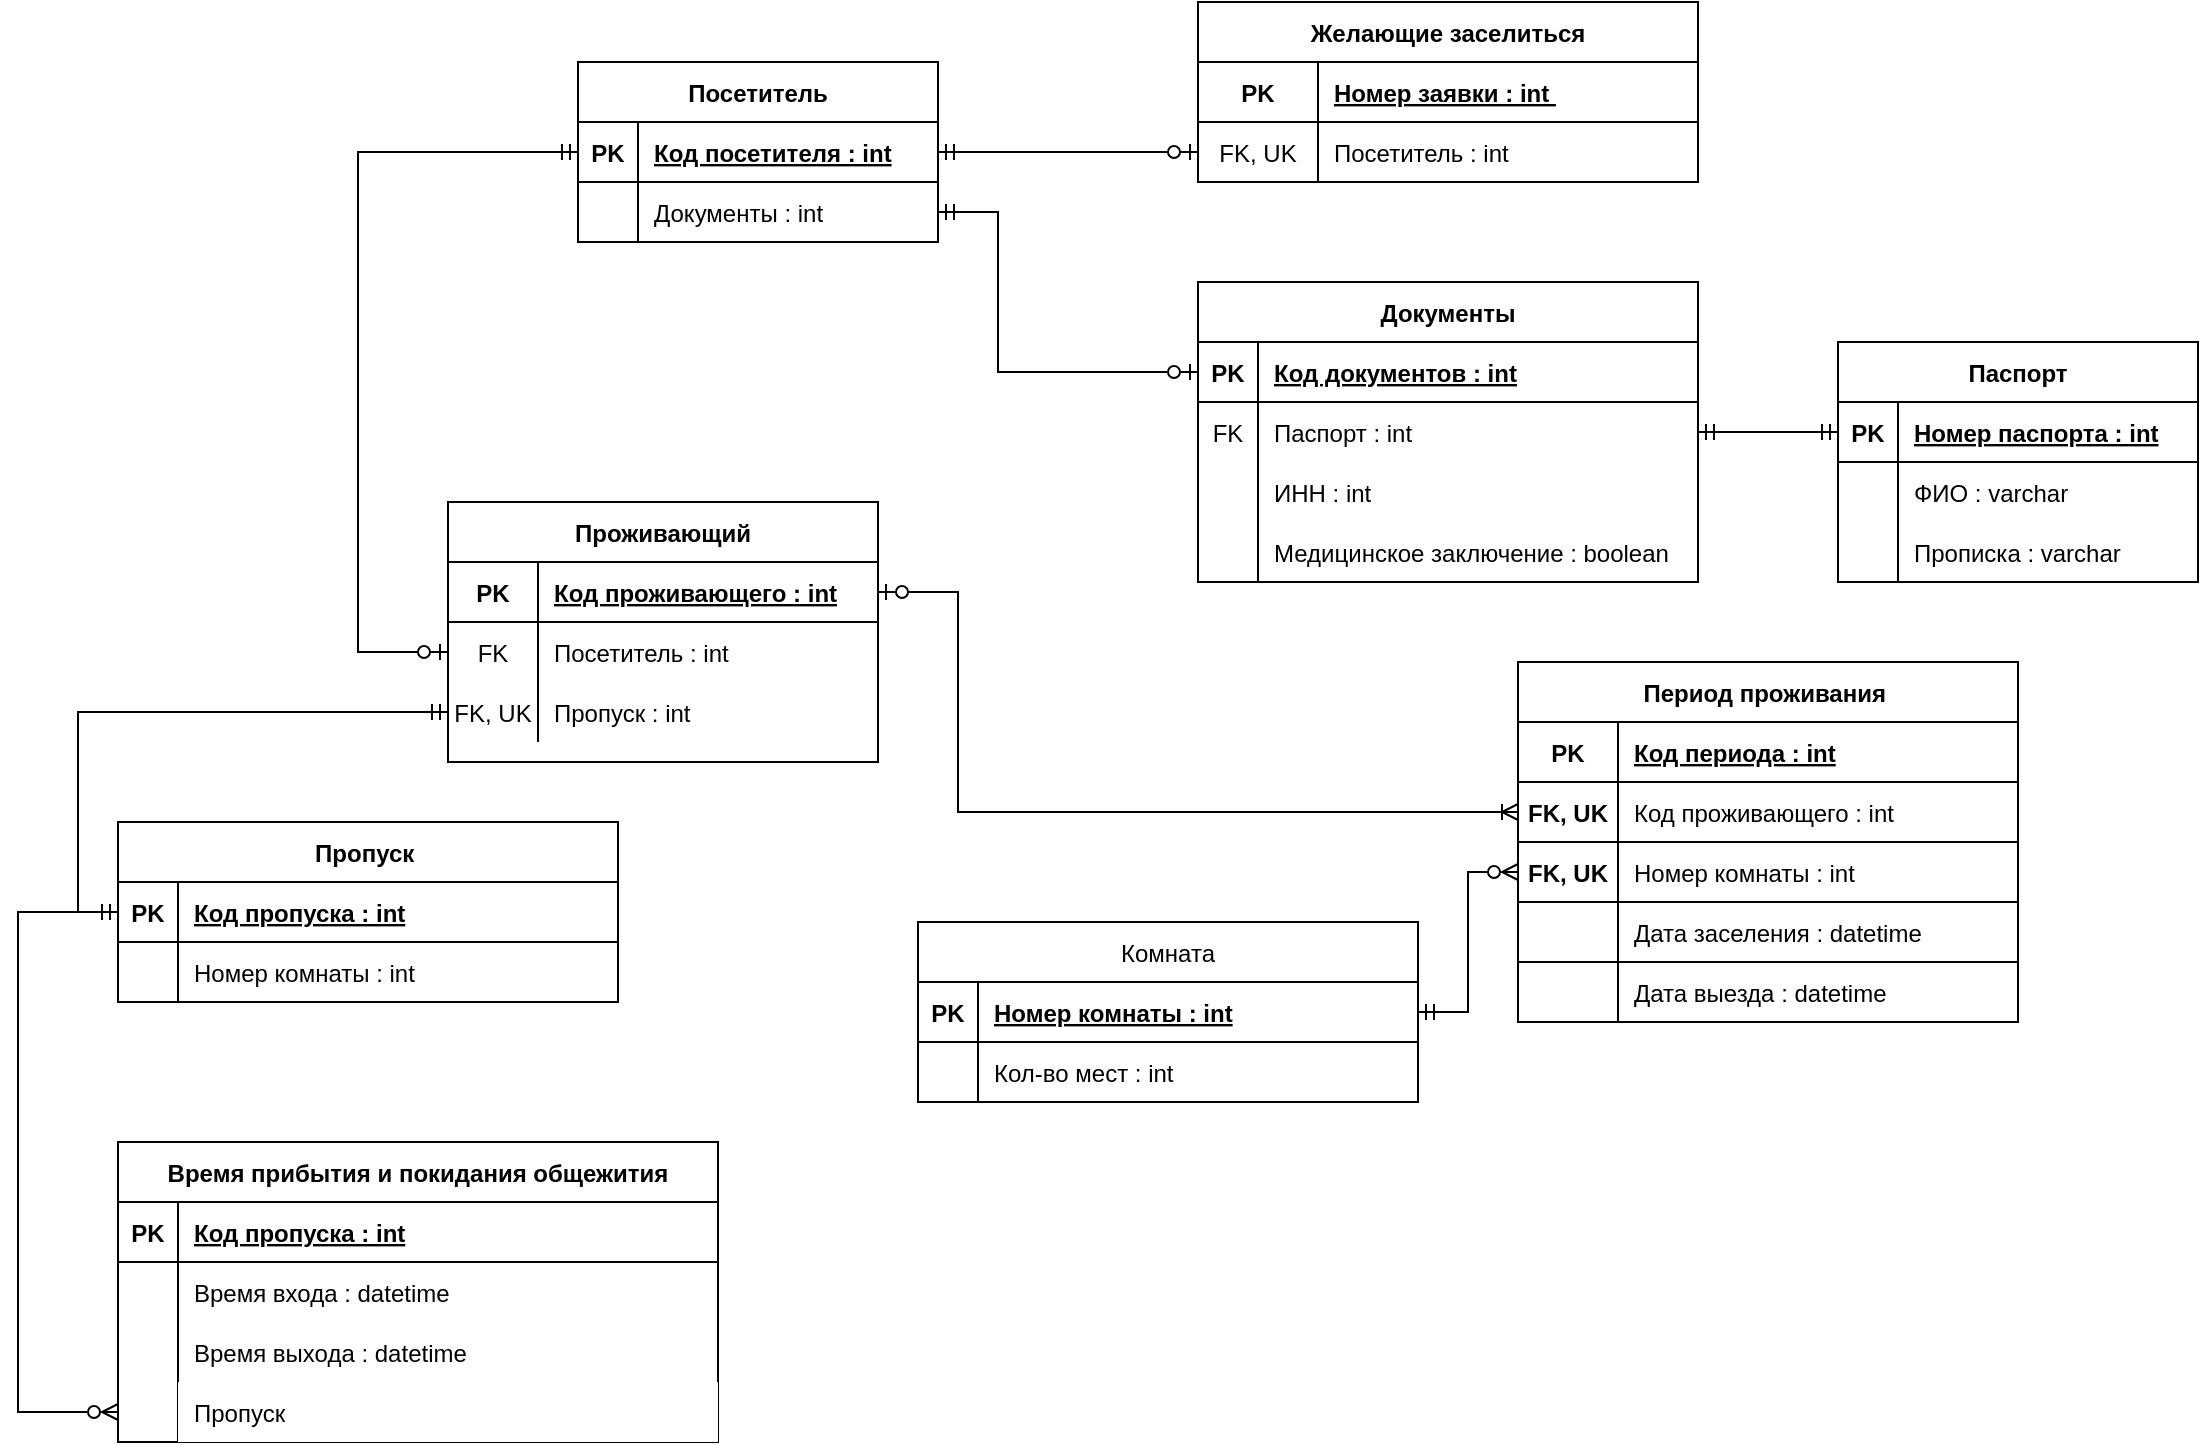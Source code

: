<mxfile version="15.8.7" type="device"><diagram id="R2lEEEUBdFMjLlhIrx00" name="Page-1"><mxGraphModel dx="1240" dy="1743" grid="1" gridSize="10" guides="1" tooltips="1" connect="1" arrows="1" fold="1" page="1" pageScale="1" pageWidth="850" pageHeight="1100" math="0" shadow="0" extFonts="Permanent Marker^https://fonts.googleapis.com/css?family=Permanent+Marker"><root><mxCell id="0"/><mxCell id="1" parent="0"/><mxCell id="C-vyLk0tnHw3VtMMgP7b-2" value="Комната" style="shape=table;startSize=30;container=1;collapsible=1;childLayout=tableLayout;fixedRows=1;rowLines=0;fontStyle=0;align=center;resizeLast=1;" parent="1" vertex="1"><mxGeometry x="480" y="120" width="250" height="90" as="geometry"/></mxCell><mxCell id="C-vyLk0tnHw3VtMMgP7b-3" value="" style="shape=partialRectangle;collapsible=0;dropTarget=0;pointerEvents=0;fillColor=none;points=[[0,0.5],[1,0.5]];portConstraint=eastwest;top=0;left=0;right=0;bottom=1;" parent="C-vyLk0tnHw3VtMMgP7b-2" vertex="1"><mxGeometry y="30" width="250" height="30" as="geometry"/></mxCell><mxCell id="C-vyLk0tnHw3VtMMgP7b-4" value="PK" style="shape=partialRectangle;overflow=hidden;connectable=0;fillColor=none;top=0;left=0;bottom=0;right=0;fontStyle=1;" parent="C-vyLk0tnHw3VtMMgP7b-3" vertex="1"><mxGeometry width="30" height="30" as="geometry"><mxRectangle width="30" height="30" as="alternateBounds"/></mxGeometry></mxCell><mxCell id="C-vyLk0tnHw3VtMMgP7b-5" value="Номер комнаты : int" style="shape=partialRectangle;overflow=hidden;connectable=0;fillColor=none;top=0;left=0;bottom=0;right=0;align=left;spacingLeft=6;fontStyle=5;" parent="C-vyLk0tnHw3VtMMgP7b-3" vertex="1"><mxGeometry x="30" width="220" height="30" as="geometry"><mxRectangle width="220" height="30" as="alternateBounds"/></mxGeometry></mxCell><mxCell id="ainIhSfziNidxVBAYNLw-22" style="shape=partialRectangle;collapsible=0;dropTarget=0;pointerEvents=0;fillColor=none;points=[[0,0.5],[1,0.5]];portConstraint=eastwest;top=0;left=0;right=0;bottom=1;" parent="C-vyLk0tnHw3VtMMgP7b-2" vertex="1"><mxGeometry y="60" width="250" height="30" as="geometry"/></mxCell><mxCell id="ainIhSfziNidxVBAYNLw-23" style="shape=partialRectangle;overflow=hidden;connectable=0;fillColor=none;top=0;left=0;bottom=0;right=0;fontStyle=1;" parent="ainIhSfziNidxVBAYNLw-22" vertex="1"><mxGeometry width="30" height="30" as="geometry"><mxRectangle width="30" height="30" as="alternateBounds"/></mxGeometry></mxCell><mxCell id="ainIhSfziNidxVBAYNLw-24" value="Кол-во мест : int" style="shape=partialRectangle;overflow=hidden;connectable=0;fillColor=none;top=0;left=0;bottom=0;right=0;align=left;spacingLeft=6;fontStyle=0;" parent="ainIhSfziNidxVBAYNLw-22" vertex="1"><mxGeometry x="30" width="220" height="30" as="geometry"><mxRectangle width="220" height="30" as="alternateBounds"/></mxGeometry></mxCell><mxCell id="C-vyLk0tnHw3VtMMgP7b-13" value="Желающие заселиться" style="shape=table;startSize=30;container=1;collapsible=1;childLayout=tableLayout;fixedRows=1;rowLines=0;fontStyle=1;align=center;resizeLast=1;" parent="1" vertex="1"><mxGeometry x="620" y="-340" width="250" height="90" as="geometry"/></mxCell><mxCell id="C-vyLk0tnHw3VtMMgP7b-14" value="" style="shape=partialRectangle;collapsible=0;dropTarget=0;pointerEvents=0;fillColor=none;points=[[0,0.5],[1,0.5]];portConstraint=eastwest;top=0;left=0;right=0;bottom=1;" parent="C-vyLk0tnHw3VtMMgP7b-13" vertex="1"><mxGeometry y="30" width="250" height="30" as="geometry"/></mxCell><mxCell id="C-vyLk0tnHw3VtMMgP7b-15" value="PK" style="shape=partialRectangle;overflow=hidden;connectable=0;fillColor=none;top=0;left=0;bottom=0;right=0;fontStyle=1;" parent="C-vyLk0tnHw3VtMMgP7b-14" vertex="1"><mxGeometry width="60" height="30" as="geometry"><mxRectangle width="60" height="30" as="alternateBounds"/></mxGeometry></mxCell><mxCell id="C-vyLk0tnHw3VtMMgP7b-16" value="Номер заявки : int " style="shape=partialRectangle;overflow=hidden;connectable=0;fillColor=none;top=0;left=0;bottom=0;right=0;align=left;spacingLeft=6;fontStyle=5;" parent="C-vyLk0tnHw3VtMMgP7b-14" vertex="1"><mxGeometry x="60" width="190" height="30" as="geometry"><mxRectangle width="190" height="30" as="alternateBounds"/></mxGeometry></mxCell><mxCell id="ainIhSfziNidxVBAYNLw-25" style="shape=partialRectangle;collapsible=0;dropTarget=0;pointerEvents=0;fillColor=none;points=[[0,0.5],[1,0.5]];portConstraint=eastwest;top=0;left=0;right=0;bottom=0;" parent="C-vyLk0tnHw3VtMMgP7b-13" vertex="1"><mxGeometry y="60" width="250" height="30" as="geometry"/></mxCell><mxCell id="ainIhSfziNidxVBAYNLw-26" value="FK, UK" style="shape=partialRectangle;overflow=hidden;connectable=0;fillColor=none;top=0;left=0;bottom=0;right=0;" parent="ainIhSfziNidxVBAYNLw-25" vertex="1"><mxGeometry width="60" height="30" as="geometry"><mxRectangle width="60" height="30" as="alternateBounds"/></mxGeometry></mxCell><mxCell id="ainIhSfziNidxVBAYNLw-27" value="Посетитель : int" style="shape=partialRectangle;overflow=hidden;connectable=0;fillColor=none;top=0;left=0;bottom=0;right=0;align=left;spacingLeft=6;" parent="ainIhSfziNidxVBAYNLw-25" vertex="1"><mxGeometry x="60" width="190" height="30" as="geometry"><mxRectangle width="190" height="30" as="alternateBounds"/></mxGeometry></mxCell><mxCell id="C-vyLk0tnHw3VtMMgP7b-23" value="Пропуск " style="shape=table;startSize=30;container=1;collapsible=1;childLayout=tableLayout;fixedRows=1;rowLines=0;fontStyle=1;align=center;resizeLast=1;" parent="1" vertex="1"><mxGeometry x="80" y="70" width="250" height="90" as="geometry"><mxRectangle x="120" y="120" width="100" height="30" as="alternateBounds"/></mxGeometry></mxCell><mxCell id="C-vyLk0tnHw3VtMMgP7b-24" value="" style="shape=partialRectangle;collapsible=0;dropTarget=0;pointerEvents=0;fillColor=none;points=[[0,0.5],[1,0.5]];portConstraint=eastwest;top=0;left=0;right=0;bottom=1;" parent="C-vyLk0tnHw3VtMMgP7b-23" vertex="1"><mxGeometry y="30" width="250" height="30" as="geometry"/></mxCell><mxCell id="C-vyLk0tnHw3VtMMgP7b-25" value="PK" style="shape=partialRectangle;overflow=hidden;connectable=0;fillColor=none;top=0;left=0;bottom=0;right=0;fontStyle=1;" parent="C-vyLk0tnHw3VtMMgP7b-24" vertex="1"><mxGeometry width="30" height="30" as="geometry"><mxRectangle width="30" height="30" as="alternateBounds"/></mxGeometry></mxCell><mxCell id="C-vyLk0tnHw3VtMMgP7b-26" value="Код пропуска : int" style="shape=partialRectangle;overflow=hidden;connectable=0;fillColor=none;top=0;left=0;bottom=0;right=0;align=left;spacingLeft=6;fontStyle=5;" parent="C-vyLk0tnHw3VtMMgP7b-24" vertex="1"><mxGeometry x="30" width="220" height="30" as="geometry"><mxRectangle width="220" height="30" as="alternateBounds"/></mxGeometry></mxCell><mxCell id="pilTeyb4yAfN0kyPrLuz-27" style="shape=partialRectangle;collapsible=0;dropTarget=0;pointerEvents=0;fillColor=none;points=[[0,0.5],[1,0.5]];portConstraint=eastwest;top=0;left=0;right=0;bottom=0;" parent="C-vyLk0tnHw3VtMMgP7b-23" vertex="1"><mxGeometry y="60" width="250" height="30" as="geometry"/></mxCell><mxCell id="pilTeyb4yAfN0kyPrLuz-28" style="shape=partialRectangle;overflow=hidden;connectable=0;fillColor=none;top=0;left=0;bottom=0;right=0;" parent="pilTeyb4yAfN0kyPrLuz-27" vertex="1"><mxGeometry width="30" height="30" as="geometry"><mxRectangle width="30" height="30" as="alternateBounds"/></mxGeometry></mxCell><mxCell id="pilTeyb4yAfN0kyPrLuz-29" value="Номер комнаты : int" style="shape=partialRectangle;overflow=hidden;connectable=0;fillColor=none;top=0;left=0;bottom=0;right=0;align=left;spacingLeft=6;" parent="pilTeyb4yAfN0kyPrLuz-27" vertex="1"><mxGeometry x="30" width="220" height="30" as="geometry"><mxRectangle width="220" height="30" as="alternateBounds"/></mxGeometry></mxCell><mxCell id="pilTeyb4yAfN0kyPrLuz-1" value="Время прибытия и покидания общежития" style="shape=table;startSize=30;container=1;collapsible=1;childLayout=tableLayout;fixedRows=1;rowLines=0;fontStyle=1;align=center;resizeLast=1;" parent="1" vertex="1"><mxGeometry x="80" y="230" width="300" height="150" as="geometry"/></mxCell><mxCell id="pilTeyb4yAfN0kyPrLuz-2" value="" style="shape=partialRectangle;collapsible=0;dropTarget=0;pointerEvents=0;fillColor=none;top=0;left=0;bottom=1;right=0;points=[[0,0.5],[1,0.5]];portConstraint=eastwest;" parent="pilTeyb4yAfN0kyPrLuz-1" vertex="1"><mxGeometry y="30" width="300" height="30" as="geometry"/></mxCell><mxCell id="pilTeyb4yAfN0kyPrLuz-3" value="PK" style="shape=partialRectangle;connectable=0;fillColor=none;top=0;left=0;bottom=0;right=0;fontStyle=1;overflow=hidden;" parent="pilTeyb4yAfN0kyPrLuz-2" vertex="1"><mxGeometry width="30" height="30" as="geometry"><mxRectangle width="30" height="30" as="alternateBounds"/></mxGeometry></mxCell><mxCell id="pilTeyb4yAfN0kyPrLuz-4" value="Код пропуска : int" style="shape=partialRectangle;connectable=0;fillColor=none;top=0;left=0;bottom=0;right=0;align=left;spacingLeft=6;fontStyle=5;overflow=hidden;" parent="pilTeyb4yAfN0kyPrLuz-2" vertex="1"><mxGeometry x="30" width="270" height="30" as="geometry"><mxRectangle width="270" height="30" as="alternateBounds"/></mxGeometry></mxCell><mxCell id="pilTeyb4yAfN0kyPrLuz-5" value="" style="shape=partialRectangle;collapsible=0;dropTarget=0;pointerEvents=0;fillColor=none;top=0;left=0;bottom=0;right=0;points=[[0,0.5],[1,0.5]];portConstraint=eastwest;" parent="pilTeyb4yAfN0kyPrLuz-1" vertex="1"><mxGeometry y="60" width="300" height="30" as="geometry"/></mxCell><mxCell id="pilTeyb4yAfN0kyPrLuz-6" value="" style="shape=partialRectangle;connectable=0;fillColor=none;top=0;left=0;bottom=0;right=0;editable=1;overflow=hidden;" parent="pilTeyb4yAfN0kyPrLuz-5" vertex="1"><mxGeometry width="30" height="30" as="geometry"><mxRectangle width="30" height="30" as="alternateBounds"/></mxGeometry></mxCell><mxCell id="pilTeyb4yAfN0kyPrLuz-7" value="Время входа : datetime" style="shape=partialRectangle;connectable=0;fillColor=none;top=0;left=0;bottom=0;right=0;align=left;spacingLeft=6;overflow=hidden;" parent="pilTeyb4yAfN0kyPrLuz-5" vertex="1"><mxGeometry x="30" width="270" height="30" as="geometry"><mxRectangle width="270" height="30" as="alternateBounds"/></mxGeometry></mxCell><mxCell id="pilTeyb4yAfN0kyPrLuz-8" value="" style="shape=partialRectangle;collapsible=0;dropTarget=0;pointerEvents=0;fillColor=none;top=0;left=0;bottom=0;right=0;points=[[0,0.5],[1,0.5]];portConstraint=eastwest;" parent="pilTeyb4yAfN0kyPrLuz-1" vertex="1"><mxGeometry y="90" width="300" height="30" as="geometry"/></mxCell><mxCell id="pilTeyb4yAfN0kyPrLuz-9" value="" style="shape=partialRectangle;connectable=0;fillColor=none;top=0;left=0;bottom=0;right=0;editable=1;overflow=hidden;" parent="pilTeyb4yAfN0kyPrLuz-8" vertex="1"><mxGeometry width="30" height="30" as="geometry"><mxRectangle width="30" height="30" as="alternateBounds"/></mxGeometry></mxCell><mxCell id="pilTeyb4yAfN0kyPrLuz-10" value="Время выхода : datetime" style="shape=partialRectangle;connectable=0;fillColor=none;top=0;left=0;bottom=0;right=0;align=left;spacingLeft=6;overflow=hidden;" parent="pilTeyb4yAfN0kyPrLuz-8" vertex="1"><mxGeometry x="30" width="270" height="30" as="geometry"><mxRectangle width="270" height="30" as="alternateBounds"/></mxGeometry></mxCell><mxCell id="4iZer2h_bQ8KRPVBzZAX-1" value="" style="shape=partialRectangle;collapsible=0;dropTarget=0;pointerEvents=0;fillColor=none;top=0;left=0;bottom=0;right=0;points=[[0,0.5],[1,0.5]];portConstraint=eastwest;" parent="pilTeyb4yAfN0kyPrLuz-1" vertex="1"><mxGeometry y="120" width="300" height="30" as="geometry"/></mxCell><mxCell id="4iZer2h_bQ8KRPVBzZAX-2" value="" style="shape=partialRectangle;connectable=0;fillColor=none;top=0;left=0;bottom=0;right=0;editable=1;overflow=hidden;" parent="4iZer2h_bQ8KRPVBzZAX-1" vertex="1"><mxGeometry width="30" height="30" as="geometry"><mxRectangle width="30" height="30" as="alternateBounds"/></mxGeometry></mxCell><mxCell id="4iZer2h_bQ8KRPVBzZAX-3" value="Пропуск" style="shape=partialRectangle;connectable=0;fillColor=#FFFFFF;top=0;left=0;bottom=0;right=0;align=left;spacingLeft=6;overflow=hidden;strokeColor=#b85450;" parent="4iZer2h_bQ8KRPVBzZAX-1" vertex="1"><mxGeometry x="30" width="270" height="30" as="geometry"><mxRectangle width="270" height="30" as="alternateBounds"/></mxGeometry></mxCell><mxCell id="pilTeyb4yAfN0kyPrLuz-14" value="Проживающий" style="shape=table;startSize=30;container=1;collapsible=1;childLayout=tableLayout;fixedRows=1;rowLines=0;fontStyle=1;align=center;resizeLast=1;" parent="1" vertex="1"><mxGeometry x="245" y="-90" width="215" height="130" as="geometry"/></mxCell><mxCell id="pilTeyb4yAfN0kyPrLuz-15" value="" style="shape=partialRectangle;collapsible=0;dropTarget=0;pointerEvents=0;fillColor=none;top=0;left=0;bottom=1;right=0;points=[[0,0.5],[1,0.5]];portConstraint=eastwest;" parent="pilTeyb4yAfN0kyPrLuz-14" vertex="1"><mxGeometry y="30" width="215" height="30" as="geometry"/></mxCell><mxCell id="pilTeyb4yAfN0kyPrLuz-16" value="PK" style="shape=partialRectangle;connectable=0;fillColor=none;top=0;left=0;bottom=0;right=0;fontStyle=1;overflow=hidden;" parent="pilTeyb4yAfN0kyPrLuz-15" vertex="1"><mxGeometry width="45" height="30" as="geometry"><mxRectangle width="45" height="30" as="alternateBounds"/></mxGeometry></mxCell><mxCell id="pilTeyb4yAfN0kyPrLuz-17" value="Код проживающего : int" style="shape=partialRectangle;connectable=0;fillColor=none;top=0;left=0;bottom=0;right=0;align=left;spacingLeft=6;fontStyle=5;overflow=hidden;" parent="pilTeyb4yAfN0kyPrLuz-15" vertex="1"><mxGeometry x="45" width="170" height="30" as="geometry"><mxRectangle width="170" height="30" as="alternateBounds"/></mxGeometry></mxCell><mxCell id="ainIhSfziNidxVBAYNLw-31" style="shape=partialRectangle;collapsible=0;dropTarget=0;pointerEvents=0;fillColor=none;top=0;left=0;bottom=0;right=0;points=[[0,0.5],[1,0.5]];portConstraint=eastwest;" parent="pilTeyb4yAfN0kyPrLuz-14" vertex="1"><mxGeometry y="60" width="215" height="30" as="geometry"/></mxCell><mxCell id="ainIhSfziNidxVBAYNLw-32" value="FK" style="shape=partialRectangle;connectable=0;fillColor=none;top=0;left=0;bottom=0;right=0;editable=1;overflow=hidden;" parent="ainIhSfziNidxVBAYNLw-31" vertex="1"><mxGeometry width="45" height="30" as="geometry"><mxRectangle width="45" height="30" as="alternateBounds"/></mxGeometry></mxCell><mxCell id="ainIhSfziNidxVBAYNLw-33" value="Посетитель : int" style="shape=partialRectangle;connectable=0;fillColor=none;top=0;left=0;bottom=0;right=0;align=left;spacingLeft=6;overflow=hidden;strokeColor=#b85450;" parent="ainIhSfziNidxVBAYNLw-31" vertex="1"><mxGeometry x="45" width="170" height="30" as="geometry"><mxRectangle width="170" height="30" as="alternateBounds"/></mxGeometry></mxCell><mxCell id="pilTeyb4yAfN0kyPrLuz-21" value="" style="shape=partialRectangle;collapsible=0;dropTarget=0;pointerEvents=0;fillColor=none;top=0;left=0;bottom=0;right=0;points=[[0,0.5],[1,0.5]];portConstraint=eastwest;" parent="pilTeyb4yAfN0kyPrLuz-14" vertex="1"><mxGeometry y="90" width="215" height="30" as="geometry"/></mxCell><mxCell id="pilTeyb4yAfN0kyPrLuz-22" value="FK, UK" style="shape=partialRectangle;connectable=0;fillColor=none;top=0;left=0;bottom=0;right=0;editable=1;overflow=hidden;" parent="pilTeyb4yAfN0kyPrLuz-21" vertex="1"><mxGeometry width="45" height="30" as="geometry"><mxRectangle width="45" height="30" as="alternateBounds"/></mxGeometry></mxCell><mxCell id="pilTeyb4yAfN0kyPrLuz-23" value="Пропуск : int" style="shape=partialRectangle;connectable=0;fillColor=none;top=0;left=0;bottom=0;right=0;align=left;spacingLeft=6;overflow=hidden;" parent="pilTeyb4yAfN0kyPrLuz-21" vertex="1"><mxGeometry x="45" width="170" height="30" as="geometry"><mxRectangle width="170" height="30" as="alternateBounds"/></mxGeometry></mxCell><mxCell id="pilTeyb4yAfN0kyPrLuz-34" style="edgeStyle=orthogonalEdgeStyle;rounded=0;orthogonalLoop=1;jettySize=auto;html=1;entryX=0;entryY=0.5;entryDx=0;entryDy=0;startArrow=ERmandOne;startFill=0;endArrow=ERmandOne;endFill=0;exitX=0;exitY=0.5;exitDx=0;exitDy=0;" parent="1" source="pilTeyb4yAfN0kyPrLuz-21" target="C-vyLk0tnHw3VtMMgP7b-24" edge="1"><mxGeometry relative="1" as="geometry"><mxPoint x="170" as="sourcePoint"/></mxGeometry></mxCell><mxCell id="pilTeyb4yAfN0kyPrLuz-35" style="edgeStyle=orthogonalEdgeStyle;rounded=0;orthogonalLoop=1;jettySize=auto;html=1;startArrow=ERmandOne;startFill=0;endArrow=ERzeroToMany;endFill=0;" parent="1" source="C-vyLk0tnHw3VtMMgP7b-24" target="4iZer2h_bQ8KRPVBzZAX-1" edge="1"><mxGeometry relative="1" as="geometry"><Array as="points"><mxPoint x="30" y="115"/><mxPoint x="30" y="365"/></Array></mxGeometry></mxCell><mxCell id="p3xQQ6cJDxgPQ-TyyKSU-1" value="Посетитель" style="shape=table;startSize=30;container=1;collapsible=1;childLayout=tableLayout;fixedRows=1;rowLines=0;fontStyle=1;align=center;resizeLast=1;" parent="1" vertex="1"><mxGeometry x="310" y="-310" width="180" height="90" as="geometry"/></mxCell><mxCell id="p3xQQ6cJDxgPQ-TyyKSU-2" value="" style="shape=partialRectangle;collapsible=0;dropTarget=0;pointerEvents=0;fillColor=none;top=0;left=0;bottom=1;right=0;points=[[0,0.5],[1,0.5]];portConstraint=eastwest;" parent="p3xQQ6cJDxgPQ-TyyKSU-1" vertex="1"><mxGeometry y="30" width="180" height="30" as="geometry"/></mxCell><mxCell id="p3xQQ6cJDxgPQ-TyyKSU-3" value="PK" style="shape=partialRectangle;connectable=0;fillColor=none;top=0;left=0;bottom=0;right=0;fontStyle=1;overflow=hidden;" parent="p3xQQ6cJDxgPQ-TyyKSU-2" vertex="1"><mxGeometry width="30" height="30" as="geometry"><mxRectangle width="30" height="30" as="alternateBounds"/></mxGeometry></mxCell><mxCell id="p3xQQ6cJDxgPQ-TyyKSU-4" value="Код посетителя : int" style="shape=partialRectangle;connectable=0;fillColor=none;top=0;left=0;bottom=0;right=0;align=left;spacingLeft=6;fontStyle=5;overflow=hidden;" parent="p3xQQ6cJDxgPQ-TyyKSU-2" vertex="1"><mxGeometry x="30" width="150" height="30" as="geometry"><mxRectangle width="150" height="30" as="alternateBounds"/></mxGeometry></mxCell><mxCell id="p3xQQ6cJDxgPQ-TyyKSU-8" value="" style="shape=partialRectangle;collapsible=0;dropTarget=0;pointerEvents=0;fillColor=none;top=0;left=0;bottom=0;right=0;points=[[0,0.5],[1,0.5]];portConstraint=eastwest;" parent="p3xQQ6cJDxgPQ-TyyKSU-1" vertex="1"><mxGeometry y="60" width="180" height="30" as="geometry"/></mxCell><mxCell id="p3xQQ6cJDxgPQ-TyyKSU-9" value="" style="shape=partialRectangle;connectable=0;fillColor=none;top=0;left=0;bottom=0;right=0;editable=1;overflow=hidden;" parent="p3xQQ6cJDxgPQ-TyyKSU-8" vertex="1"><mxGeometry width="30" height="30" as="geometry"><mxRectangle width="30" height="30" as="alternateBounds"/></mxGeometry></mxCell><mxCell id="p3xQQ6cJDxgPQ-TyyKSU-10" value="Документы : int" style="shape=partialRectangle;connectable=0;fillColor=none;top=0;left=0;bottom=0;right=0;align=left;spacingLeft=6;overflow=hidden;" parent="p3xQQ6cJDxgPQ-TyyKSU-8" vertex="1"><mxGeometry x="30" width="150" height="30" as="geometry"><mxRectangle width="150" height="30" as="alternateBounds"/></mxGeometry></mxCell><mxCell id="p3xQQ6cJDxgPQ-TyyKSU-15" style="edgeStyle=orthogonalEdgeStyle;rounded=0;orthogonalLoop=1;jettySize=auto;html=1;exitX=0;exitY=0.5;exitDx=0;exitDy=0;entryX=0;entryY=0.5;entryDx=0;entryDy=0;startArrow=ERmandOne;startFill=0;endArrow=ERzeroToOne;endFill=0;" parent="1" source="p3xQQ6cJDxgPQ-TyyKSU-2" target="ainIhSfziNidxVBAYNLw-31" edge="1"><mxGeometry relative="1" as="geometry"><mxPoint x="255" y="-35" as="sourcePoint"/><mxPoint x="130" y="175" as="targetPoint"/><Array as="points"><mxPoint x="200" y="-265"/><mxPoint x="200" y="-15"/></Array></mxGeometry></mxCell><mxCell id="p3xQQ6cJDxgPQ-TyyKSU-16" style="edgeStyle=orthogonalEdgeStyle;rounded=0;orthogonalLoop=1;jettySize=auto;html=1;exitX=1;exitY=0.5;exitDx=0;exitDy=0;endArrow=ERzeroToOne;endFill=0;entryX=0;entryY=0.5;entryDx=0;entryDy=0;startArrow=ERmandOne;startFill=0;" parent="1" source="p3xQQ6cJDxgPQ-TyyKSU-2" target="ainIhSfziNidxVBAYNLw-25" edge="1"><mxGeometry relative="1" as="geometry"/></mxCell><mxCell id="ainIhSfziNidxVBAYNLw-1" value="Период проживания " style="shape=table;startSize=30;container=1;collapsible=1;childLayout=tableLayout;fixedRows=1;rowLines=0;fontStyle=1;align=center;resizeLast=1;" parent="1" vertex="1"><mxGeometry x="780" y="-10" width="250" height="180" as="geometry"/></mxCell><mxCell id="ainIhSfziNidxVBAYNLw-2" value="" style="shape=partialRectangle;collapsible=0;dropTarget=0;pointerEvents=0;fillColor=none;points=[[0,0.5],[1,0.5]];portConstraint=eastwest;top=0;left=0;right=0;bottom=1;" parent="ainIhSfziNidxVBAYNLw-1" vertex="1"><mxGeometry y="30" width="250" height="30" as="geometry"/></mxCell><mxCell id="ainIhSfziNidxVBAYNLw-3" value="PK" style="shape=partialRectangle;overflow=hidden;connectable=0;fillColor=none;top=0;left=0;bottom=0;right=0;fontStyle=1;" parent="ainIhSfziNidxVBAYNLw-2" vertex="1"><mxGeometry width="50" height="30" as="geometry"><mxRectangle width="50" height="30" as="alternateBounds"/></mxGeometry></mxCell><mxCell id="ainIhSfziNidxVBAYNLw-4" value="Код периода : int" style="shape=partialRectangle;overflow=hidden;connectable=0;fillColor=none;top=0;left=0;bottom=0;right=0;align=left;spacingLeft=6;fontStyle=5;" parent="ainIhSfziNidxVBAYNLw-2" vertex="1"><mxGeometry x="50" width="200" height="30" as="geometry"><mxRectangle width="200" height="30" as="alternateBounds"/></mxGeometry></mxCell><mxCell id="ainIhSfziNidxVBAYNLw-11" style="shape=partialRectangle;collapsible=0;dropTarget=0;pointerEvents=0;fillColor=none;points=[[0,0.5],[1,0.5]];portConstraint=eastwest;top=0;left=0;right=0;bottom=1;" parent="ainIhSfziNidxVBAYNLw-1" vertex="1"><mxGeometry y="60" width="250" height="30" as="geometry"/></mxCell><mxCell id="ainIhSfziNidxVBAYNLw-12" value="FK, UK" style="shape=partialRectangle;overflow=hidden;connectable=0;fillColor=none;top=0;left=0;bottom=0;right=0;fontStyle=1;" parent="ainIhSfziNidxVBAYNLw-11" vertex="1"><mxGeometry width="50" height="30" as="geometry"><mxRectangle width="50" height="30" as="alternateBounds"/></mxGeometry></mxCell><mxCell id="ainIhSfziNidxVBAYNLw-13" value="Код проживающего : int" style="shape=partialRectangle;overflow=hidden;connectable=0;fillColor=none;top=0;left=0;bottom=0;right=0;align=left;spacingLeft=6;fontStyle=0;" parent="ainIhSfziNidxVBAYNLw-11" vertex="1"><mxGeometry x="50" width="200" height="30" as="geometry"><mxRectangle width="200" height="30" as="alternateBounds"/></mxGeometry></mxCell><mxCell id="ainIhSfziNidxVBAYNLw-8" style="shape=partialRectangle;collapsible=0;dropTarget=0;pointerEvents=0;fillColor=none;points=[[0,0.5],[1,0.5]];portConstraint=eastwest;top=0;left=0;right=0;bottom=1;" parent="ainIhSfziNidxVBAYNLw-1" vertex="1"><mxGeometry y="90" width="250" height="30" as="geometry"/></mxCell><mxCell id="ainIhSfziNidxVBAYNLw-9" value="FK, UK" style="shape=partialRectangle;overflow=hidden;connectable=0;fillColor=none;top=0;left=0;bottom=0;right=0;fontStyle=1;" parent="ainIhSfziNidxVBAYNLw-8" vertex="1"><mxGeometry width="50" height="30" as="geometry"><mxRectangle width="50" height="30" as="alternateBounds"/></mxGeometry></mxCell><mxCell id="ainIhSfziNidxVBAYNLw-10" value="Номер комнаты : int" style="shape=partialRectangle;overflow=hidden;connectable=0;fillColor=none;top=0;left=0;bottom=0;right=0;align=left;spacingLeft=6;fontStyle=0;" parent="ainIhSfziNidxVBAYNLw-8" vertex="1"><mxGeometry x="50" width="200" height="30" as="geometry"><mxRectangle width="200" height="30" as="alternateBounds"/></mxGeometry></mxCell><mxCell id="ainIhSfziNidxVBAYNLw-14" style="shape=partialRectangle;collapsible=0;dropTarget=0;pointerEvents=0;fillColor=none;points=[[0,0.5],[1,0.5]];portConstraint=eastwest;top=0;left=0;right=0;bottom=1;" parent="ainIhSfziNidxVBAYNLw-1" vertex="1"><mxGeometry y="120" width="250" height="30" as="geometry"/></mxCell><mxCell id="ainIhSfziNidxVBAYNLw-15" style="shape=partialRectangle;overflow=hidden;connectable=0;fillColor=none;top=0;left=0;bottom=0;right=0;fontStyle=1;" parent="ainIhSfziNidxVBAYNLw-14" vertex="1"><mxGeometry width="50" height="30" as="geometry"><mxRectangle width="50" height="30" as="alternateBounds"/></mxGeometry></mxCell><mxCell id="ainIhSfziNidxVBAYNLw-16" value="Дата заселения : datetime" style="shape=partialRectangle;overflow=hidden;connectable=0;fillColor=none;top=0;left=0;bottom=0;right=0;align=left;spacingLeft=6;fontStyle=0;" parent="ainIhSfziNidxVBAYNLw-14" vertex="1"><mxGeometry x="50" width="200" height="30" as="geometry"><mxRectangle width="200" height="30" as="alternateBounds"/></mxGeometry></mxCell><mxCell id="ainIhSfziNidxVBAYNLw-17" style="shape=partialRectangle;collapsible=0;dropTarget=0;pointerEvents=0;fillColor=none;points=[[0,0.5],[1,0.5]];portConstraint=eastwest;top=0;left=0;right=0;bottom=1;" parent="ainIhSfziNidxVBAYNLw-1" vertex="1"><mxGeometry y="150" width="250" height="30" as="geometry"/></mxCell><mxCell id="ainIhSfziNidxVBAYNLw-18" style="shape=partialRectangle;overflow=hidden;connectable=0;fillColor=none;top=0;left=0;bottom=0;right=0;fontStyle=1;" parent="ainIhSfziNidxVBAYNLw-17" vertex="1"><mxGeometry width="50" height="30" as="geometry"><mxRectangle width="50" height="30" as="alternateBounds"/></mxGeometry></mxCell><mxCell id="ainIhSfziNidxVBAYNLw-19" value="Дата выезда : datetime" style="shape=partialRectangle;overflow=hidden;connectable=0;fillColor=none;top=0;left=0;bottom=0;right=0;align=left;spacingLeft=6;fontStyle=0;" parent="ainIhSfziNidxVBAYNLw-17" vertex="1"><mxGeometry x="50" width="200" height="30" as="geometry"><mxRectangle width="200" height="30" as="alternateBounds"/></mxGeometry></mxCell><mxCell id="ainIhSfziNidxVBAYNLw-20" style="edgeStyle=orthogonalEdgeStyle;rounded=0;orthogonalLoop=1;jettySize=auto;html=1;startArrow=ERzeroToOne;startFill=0;endArrow=ERoneToMany;endFill=0;exitX=1;exitY=0.5;exitDx=0;exitDy=0;entryX=0;entryY=0.5;entryDx=0;entryDy=0;" parent="1" source="pilTeyb4yAfN0kyPrLuz-15" target="ainIhSfziNidxVBAYNLw-11" edge="1"><mxGeometry relative="1" as="geometry"><Array as="points"><mxPoint x="500" y="-45"/><mxPoint x="500" y="65"/></Array></mxGeometry></mxCell><mxCell id="ainIhSfziNidxVBAYNLw-21" style="edgeStyle=orthogonalEdgeStyle;rounded=0;orthogonalLoop=1;jettySize=auto;html=1;startArrow=ERmandOne;startFill=0;endArrow=ERzeroToMany;endFill=0;entryX=0;entryY=0.5;entryDx=0;entryDy=0;" parent="1" source="C-vyLk0tnHw3VtMMgP7b-3" target="ainIhSfziNidxVBAYNLw-8" edge="1"><mxGeometry relative="1" as="geometry"><mxPoint x="760" y="360" as="sourcePoint"/><mxPoint x="760" y="145" as="targetPoint"/></mxGeometry></mxCell><mxCell id="ainIhSfziNidxVBAYNLw-34" value="Документы" style="shape=table;startSize=30;container=1;collapsible=1;childLayout=tableLayout;fixedRows=1;rowLines=0;fontStyle=1;align=center;resizeLast=1;" parent="1" vertex="1"><mxGeometry x="620" y="-200" width="250" height="150" as="geometry"/></mxCell><mxCell id="ainIhSfziNidxVBAYNLw-35" value="" style="shape=partialRectangle;collapsible=0;dropTarget=0;pointerEvents=0;fillColor=none;top=0;left=0;bottom=1;right=0;points=[[0,0.5],[1,0.5]];portConstraint=eastwest;" parent="ainIhSfziNidxVBAYNLw-34" vertex="1"><mxGeometry y="30" width="250" height="30" as="geometry"/></mxCell><mxCell id="ainIhSfziNidxVBAYNLw-36" value="PK" style="shape=partialRectangle;connectable=0;fillColor=none;top=0;left=0;bottom=0;right=0;fontStyle=1;overflow=hidden;" parent="ainIhSfziNidxVBAYNLw-35" vertex="1"><mxGeometry width="30" height="30" as="geometry"><mxRectangle width="30" height="30" as="alternateBounds"/></mxGeometry></mxCell><mxCell id="ainIhSfziNidxVBAYNLw-37" value="Код документов : int" style="shape=partialRectangle;connectable=0;fillColor=none;top=0;left=0;bottom=0;right=0;align=left;spacingLeft=6;fontStyle=5;overflow=hidden;" parent="ainIhSfziNidxVBAYNLw-35" vertex="1"><mxGeometry x="30" width="220" height="30" as="geometry"><mxRectangle width="220" height="30" as="alternateBounds"/></mxGeometry></mxCell><mxCell id="ainIhSfziNidxVBAYNLw-38" value="" style="shape=partialRectangle;collapsible=0;dropTarget=0;pointerEvents=0;fillColor=none;top=0;left=0;bottom=0;right=0;points=[[0,0.5],[1,0.5]];portConstraint=eastwest;" parent="ainIhSfziNidxVBAYNLw-34" vertex="1"><mxGeometry y="60" width="250" height="30" as="geometry"/></mxCell><mxCell id="ainIhSfziNidxVBAYNLw-39" value="FK" style="shape=partialRectangle;connectable=0;fillColor=none;top=0;left=0;bottom=0;right=0;editable=1;overflow=hidden;" parent="ainIhSfziNidxVBAYNLw-38" vertex="1"><mxGeometry width="30" height="30" as="geometry"><mxRectangle width="30" height="30" as="alternateBounds"/></mxGeometry></mxCell><mxCell id="ainIhSfziNidxVBAYNLw-40" value="Паспорт : int" style="shape=partialRectangle;connectable=0;fillColor=none;top=0;left=0;bottom=0;right=0;align=left;spacingLeft=6;overflow=hidden;" parent="ainIhSfziNidxVBAYNLw-38" vertex="1"><mxGeometry x="30" width="220" height="30" as="geometry"><mxRectangle width="220" height="30" as="alternateBounds"/></mxGeometry></mxCell><mxCell id="ainIhSfziNidxVBAYNLw-41" value="" style="shape=partialRectangle;collapsible=0;dropTarget=0;pointerEvents=0;fillColor=none;top=0;left=0;bottom=0;right=0;points=[[0,0.5],[1,0.5]];portConstraint=eastwest;" parent="ainIhSfziNidxVBAYNLw-34" vertex="1"><mxGeometry y="90" width="250" height="30" as="geometry"/></mxCell><mxCell id="ainIhSfziNidxVBAYNLw-42" value="" style="shape=partialRectangle;connectable=0;fillColor=none;top=0;left=0;bottom=0;right=0;editable=1;overflow=hidden;" parent="ainIhSfziNidxVBAYNLw-41" vertex="1"><mxGeometry width="30" height="30" as="geometry"><mxRectangle width="30" height="30" as="alternateBounds"/></mxGeometry></mxCell><mxCell id="ainIhSfziNidxVBAYNLw-43" value="ИНН : int" style="shape=partialRectangle;connectable=0;fillColor=none;top=0;left=0;bottom=0;right=0;align=left;spacingLeft=6;overflow=hidden;" parent="ainIhSfziNidxVBAYNLw-41" vertex="1"><mxGeometry x="30" width="220" height="30" as="geometry"><mxRectangle width="220" height="30" as="alternateBounds"/></mxGeometry></mxCell><mxCell id="ainIhSfziNidxVBAYNLw-46" style="shape=partialRectangle;collapsible=0;dropTarget=0;pointerEvents=0;fillColor=none;top=0;left=0;bottom=0;right=0;points=[[0,0.5],[1,0.5]];portConstraint=eastwest;" parent="ainIhSfziNidxVBAYNLw-34" vertex="1"><mxGeometry y="120" width="250" height="30" as="geometry"/></mxCell><mxCell id="ainIhSfziNidxVBAYNLw-47" style="shape=partialRectangle;connectable=0;fillColor=none;top=0;left=0;bottom=0;right=0;editable=1;overflow=hidden;" parent="ainIhSfziNidxVBAYNLw-46" vertex="1"><mxGeometry width="30" height="30" as="geometry"><mxRectangle width="30" height="30" as="alternateBounds"/></mxGeometry></mxCell><mxCell id="ainIhSfziNidxVBAYNLw-48" value="Медицинское заключение : boolean" style="shape=partialRectangle;connectable=0;fillColor=none;top=0;left=0;bottom=0;right=0;align=left;spacingLeft=6;overflow=hidden;" parent="ainIhSfziNidxVBAYNLw-46" vertex="1"><mxGeometry x="30" width="220" height="30" as="geometry"><mxRectangle width="220" height="30" as="alternateBounds"/></mxGeometry></mxCell><mxCell id="ainIhSfziNidxVBAYNLw-45" style="edgeStyle=orthogonalEdgeStyle;rounded=0;orthogonalLoop=1;jettySize=auto;html=1;exitX=1;exitY=0.5;exitDx=0;exitDy=0;entryX=0;entryY=0.5;entryDx=0;entryDy=0;startArrow=ERmandOne;startFill=0;endArrow=ERzeroToOne;endFill=0;" parent="1" source="p3xQQ6cJDxgPQ-TyyKSU-8" target="ainIhSfziNidxVBAYNLw-35" edge="1"><mxGeometry relative="1" as="geometry"><Array as="points"><mxPoint x="520" y="-235"/><mxPoint x="520" y="-155"/></Array></mxGeometry></mxCell><mxCell id="ainIhSfziNidxVBAYNLw-49" value="Паспорт" style="shape=table;startSize=30;container=1;collapsible=1;childLayout=tableLayout;fixedRows=1;rowLines=0;fontStyle=1;align=center;resizeLast=1;" parent="1" vertex="1"><mxGeometry x="940" y="-170" width="180" height="120" as="geometry"><mxRectangle x="1070" y="-260" width="80" height="30" as="alternateBounds"/></mxGeometry></mxCell><mxCell id="ainIhSfziNidxVBAYNLw-50" value="" style="shape=partialRectangle;collapsible=0;dropTarget=0;pointerEvents=0;fillColor=none;top=0;left=0;bottom=1;right=0;points=[[0,0.5],[1,0.5]];portConstraint=eastwest;" parent="ainIhSfziNidxVBAYNLw-49" vertex="1"><mxGeometry y="30" width="180" height="30" as="geometry"/></mxCell><mxCell id="ainIhSfziNidxVBAYNLw-51" value="PK" style="shape=partialRectangle;connectable=0;fillColor=none;top=0;left=0;bottom=0;right=0;fontStyle=1;overflow=hidden;" parent="ainIhSfziNidxVBAYNLw-50" vertex="1"><mxGeometry width="30" height="30" as="geometry"><mxRectangle width="30" height="30" as="alternateBounds"/></mxGeometry></mxCell><mxCell id="ainIhSfziNidxVBAYNLw-52" value="Номер паспорта : int" style="shape=partialRectangle;connectable=0;fillColor=none;top=0;left=0;bottom=0;right=0;align=left;spacingLeft=6;fontStyle=5;overflow=hidden;" parent="ainIhSfziNidxVBAYNLw-50" vertex="1"><mxGeometry x="30" width="150" height="30" as="geometry"><mxRectangle width="150" height="30" as="alternateBounds"/></mxGeometry></mxCell><mxCell id="ainIhSfziNidxVBAYNLw-53" value="" style="shape=partialRectangle;collapsible=0;dropTarget=0;pointerEvents=0;fillColor=none;top=0;left=0;bottom=0;right=0;points=[[0,0.5],[1,0.5]];portConstraint=eastwest;" parent="ainIhSfziNidxVBAYNLw-49" vertex="1"><mxGeometry y="60" width="180" height="30" as="geometry"/></mxCell><mxCell id="ainIhSfziNidxVBAYNLw-54" value="" style="shape=partialRectangle;connectable=0;fillColor=none;top=0;left=0;bottom=0;right=0;editable=1;overflow=hidden;" parent="ainIhSfziNidxVBAYNLw-53" vertex="1"><mxGeometry width="30" height="30" as="geometry"><mxRectangle width="30" height="30" as="alternateBounds"/></mxGeometry></mxCell><mxCell id="ainIhSfziNidxVBAYNLw-55" value="ФИО : varchar" style="shape=partialRectangle;connectable=0;fillColor=none;top=0;left=0;bottom=0;right=0;align=left;spacingLeft=6;overflow=hidden;" parent="ainIhSfziNidxVBAYNLw-53" vertex="1"><mxGeometry x="30" width="150" height="30" as="geometry"><mxRectangle width="150" height="30" as="alternateBounds"/></mxGeometry></mxCell><mxCell id="ainIhSfziNidxVBAYNLw-70" style="shape=partialRectangle;collapsible=0;dropTarget=0;pointerEvents=0;fillColor=none;top=0;left=0;bottom=0;right=0;points=[[0,0.5],[1,0.5]];portConstraint=eastwest;" parent="ainIhSfziNidxVBAYNLw-49" vertex="1"><mxGeometry y="90" width="180" height="30" as="geometry"/></mxCell><mxCell id="ainIhSfziNidxVBAYNLw-71" style="shape=partialRectangle;connectable=0;fillColor=none;top=0;left=0;bottom=0;right=0;editable=1;overflow=hidden;" parent="ainIhSfziNidxVBAYNLw-70" vertex="1"><mxGeometry width="30" height="30" as="geometry"><mxRectangle width="30" height="30" as="alternateBounds"/></mxGeometry></mxCell><mxCell id="ainIhSfziNidxVBAYNLw-72" value="Прописка : varchar" style="shape=partialRectangle;connectable=0;fillColor=none;top=0;left=0;bottom=0;right=0;align=left;spacingLeft=6;overflow=hidden;" parent="ainIhSfziNidxVBAYNLw-70" vertex="1"><mxGeometry x="30" width="150" height="30" as="geometry"><mxRectangle width="150" height="30" as="alternateBounds"/></mxGeometry></mxCell><mxCell id="ainIhSfziNidxVBAYNLw-73" style="edgeStyle=orthogonalEdgeStyle;rounded=0;orthogonalLoop=1;jettySize=auto;html=1;exitX=1;exitY=0.5;exitDx=0;exitDy=0;entryX=0;entryY=0.5;entryDx=0;entryDy=0;startArrow=ERmandOne;startFill=0;endArrow=ERmandOne;endFill=0;" parent="1" source="ainIhSfziNidxVBAYNLw-38" target="ainIhSfziNidxVBAYNLw-50" edge="1"><mxGeometry relative="1" as="geometry"/></mxCell></root></mxGraphModel></diagram></mxfile>